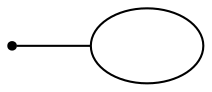 digraph G {
  rankdir=LR;
  T [shape=point];
  H [label=""];
  T -> H [arrowsize=1.5,arrowhead=none];
}
